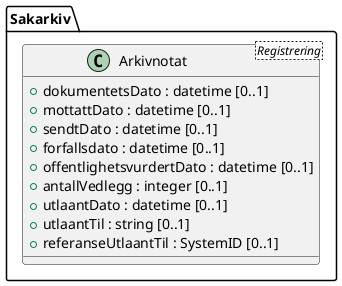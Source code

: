 @startuml
class Sakarkiv.Arkivnotat <Registrering> {
  +dokumentetsDato : datetime [0..1]
  +mottattDato : datetime [0..1]
  +sendtDato : datetime [0..1]
  +forfallsdato : datetime [0..1]
  +offentlighetsvurdertDato : datetime [0..1]
  +antallVedlegg : integer [0..1]
  +utlaantDato : datetime [0..1]
  +utlaantTil : string [0..1]
  +referanseUtlaantTil : SystemID [0..1]
}
@enduml
